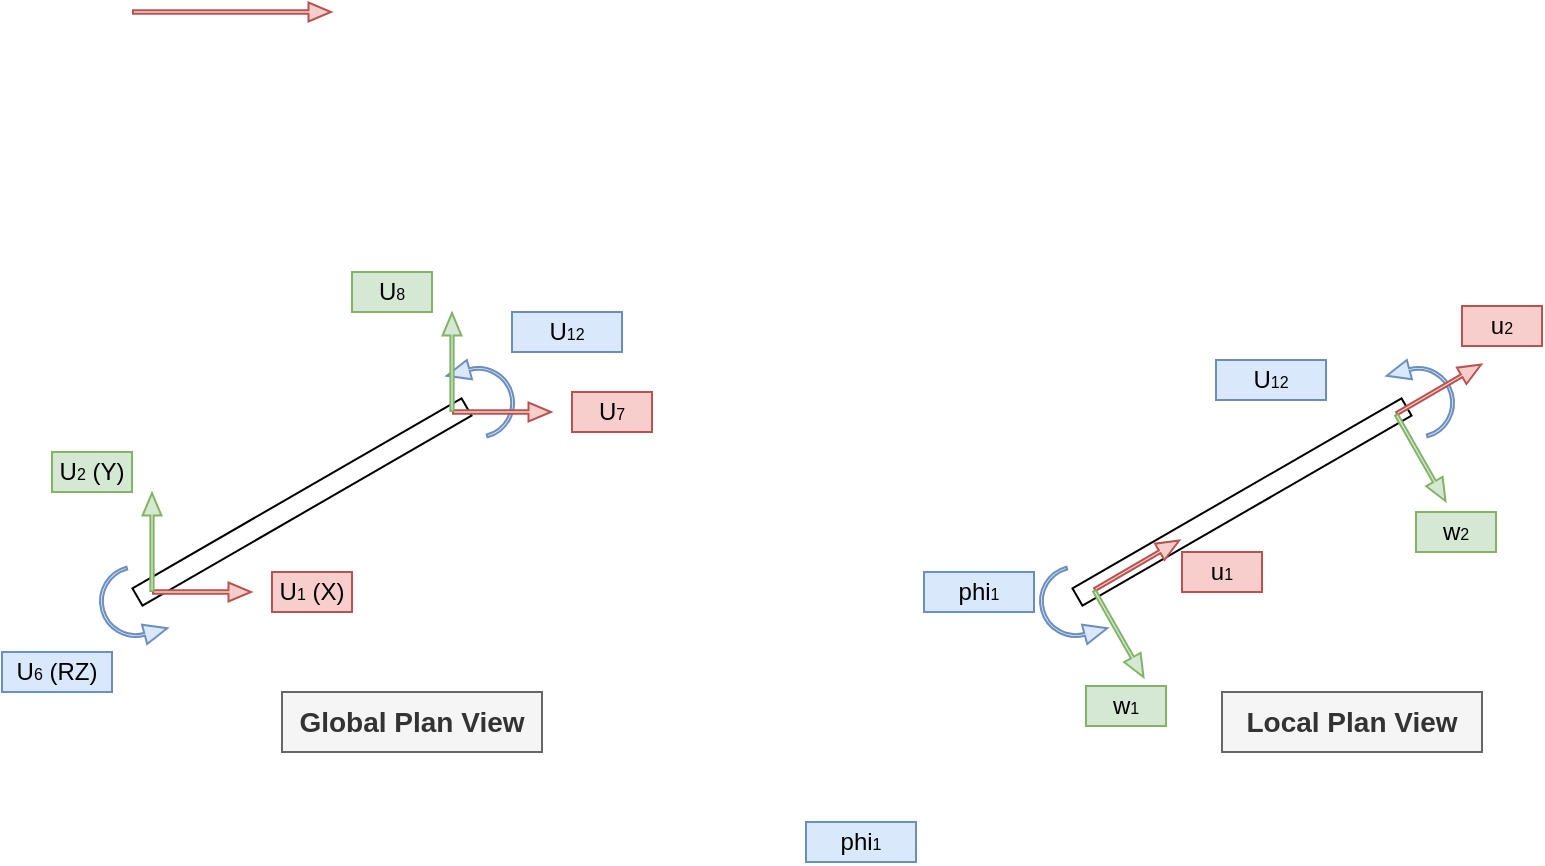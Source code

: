 <mxfile version="20.8.0" type="github">
  <diagram id="OI0vriiOYw0IQjDCD2Af" name="Page-1">
    <mxGraphModel dx="683" dy="382" grid="0" gridSize="10" guides="1" tooltips="1" connect="1" arrows="1" fold="1" page="1" pageScale="1" pageWidth="850" pageHeight="1100" math="0" shadow="0">
      <root>
        <mxCell id="0" />
        <mxCell id="1" parent="0" />
        <mxCell id="9HK9v7CUVEXX_2H5XjDw-4" value="" style="html=1;shadow=0;dashed=0;align=center;verticalAlign=middle;shape=mxgraph.arrows2.uTurnArrow;dy=0.71;arrowHead=10;dx2=11.72;rotation=-15;flipV=1;strokeWidth=1;fillColor=#dae8fc;strokeColor=#6c8ebf;" vertex="1" parent="1">
          <mxGeometry x="70" y="310" width="10" height="40" as="geometry" />
        </mxCell>
        <mxCell id="9HK9v7CUVEXX_2H5XjDw-5" value="" style="rounded=0;whiteSpace=wrap;html=1;rotation=-30;" vertex="1" parent="1">
          <mxGeometry x="75" y="270" width="190" height="10" as="geometry" />
        </mxCell>
        <mxCell id="9HK9v7CUVEXX_2H5XjDw-6" value="" style="shape=flexArrow;endArrow=classic;html=1;rounded=0;width=1.628;endSize=3.419;endWidth=6.831;fillColor=#f8cecc;strokeColor=#b85450;" edge="1" parent="1">
          <mxGeometry width="50" height="50" relative="1" as="geometry">
            <mxPoint x="95" y="320" as="sourcePoint" />
            <mxPoint x="145" y="320" as="targetPoint" />
          </mxGeometry>
        </mxCell>
        <mxCell id="9HK9v7CUVEXX_2H5XjDw-7" value="" style="shape=flexArrow;endArrow=classic;html=1;rounded=0;width=1.628;endSize=3.419;endWidth=6.831;fillColor=#f8cecc;strokeColor=#b85450;" edge="1" parent="1">
          <mxGeometry width="50" height="50" relative="1" as="geometry">
            <mxPoint x="85.0" y="30" as="sourcePoint" />
            <mxPoint x="185" y="30" as="targetPoint" />
          </mxGeometry>
        </mxCell>
        <mxCell id="9HK9v7CUVEXX_2H5XjDw-8" value="U&lt;font style=&quot;font-size: 8px;&quot;&gt;1&lt;/font&gt; (X)" style="text;html=1;strokeColor=#b85450;fillColor=#f8cecc;align=center;verticalAlign=middle;whiteSpace=wrap;rounded=0;strokeWidth=1;" vertex="1" parent="1">
          <mxGeometry x="155" y="310" width="40" height="20" as="geometry" />
        </mxCell>
        <mxCell id="9HK9v7CUVEXX_2H5XjDw-9" value="U&lt;font style=&quot;font-size: 8px;&quot;&gt;2&lt;/font&gt; (Y)" style="text;html=1;strokeColor=#82b366;fillColor=#d5e8d4;align=center;verticalAlign=middle;whiteSpace=wrap;rounded=0;strokeWidth=1;" vertex="1" parent="1">
          <mxGeometry x="45" y="250" width="40" height="20" as="geometry" />
        </mxCell>
        <mxCell id="9HK9v7CUVEXX_2H5XjDw-10" value="" style="shape=flexArrow;endArrow=classic;html=1;rounded=0;width=1.628;endSize=3.419;endWidth=6.831;fillColor=#d5e8d4;strokeColor=#82b366;" edge="1" parent="1">
          <mxGeometry width="50" height="50" relative="1" as="geometry">
            <mxPoint x="95" y="320" as="sourcePoint" />
            <mxPoint x="95" y="270" as="targetPoint" />
          </mxGeometry>
        </mxCell>
        <mxCell id="9HK9v7CUVEXX_2H5XjDw-11" value="U&lt;font style=&quot;font-size: 8px;&quot;&gt;6&lt;/font&gt; (RZ)" style="text;html=1;strokeColor=#6c8ebf;fillColor=#dae8fc;align=center;verticalAlign=middle;whiteSpace=wrap;rounded=0;strokeWidth=1;" vertex="1" parent="1">
          <mxGeometry x="20" y="350" width="55" height="20" as="geometry" />
        </mxCell>
        <mxCell id="9HK9v7CUVEXX_2H5XjDw-12" value="" style="html=1;shadow=0;dashed=0;align=center;verticalAlign=middle;shape=mxgraph.arrows2.uTurnArrow;dy=0.71;arrowHead=10;dx2=11.72;rotation=-195;flipV=1;strokeWidth=1;fillColor=#dae8fc;strokeColor=#6c8ebf;" vertex="1" parent="1">
          <mxGeometry x="265" y="200" width="10" height="40" as="geometry" />
        </mxCell>
        <mxCell id="9HK9v7CUVEXX_2H5XjDw-13" value="" style="shape=flexArrow;endArrow=classic;html=1;rounded=0;width=1.628;endSize=3.419;endWidth=6.831;fillColor=#f8cecc;strokeColor=#b85450;" edge="1" parent="1">
          <mxGeometry width="50" height="50" relative="1" as="geometry">
            <mxPoint x="245" y="230" as="sourcePoint" />
            <mxPoint x="295" y="230" as="targetPoint" />
          </mxGeometry>
        </mxCell>
        <mxCell id="9HK9v7CUVEXX_2H5XjDw-14" value="U&lt;font style=&quot;font-size: 8px;&quot;&gt;7&lt;/font&gt;" style="text;html=1;strokeColor=#b85450;fillColor=#f8cecc;align=center;verticalAlign=middle;whiteSpace=wrap;rounded=0;strokeWidth=1;" vertex="1" parent="1">
          <mxGeometry x="305" y="220" width="40" height="20" as="geometry" />
        </mxCell>
        <mxCell id="9HK9v7CUVEXX_2H5XjDw-15" value="U&lt;font style=&quot;font-size: 8px;&quot;&gt;8&lt;/font&gt;" style="text;html=1;strokeColor=#82b366;fillColor=#d5e8d4;align=center;verticalAlign=middle;whiteSpace=wrap;rounded=0;strokeWidth=1;" vertex="1" parent="1">
          <mxGeometry x="195" y="160" width="40" height="20" as="geometry" />
        </mxCell>
        <mxCell id="9HK9v7CUVEXX_2H5XjDw-16" value="" style="shape=flexArrow;endArrow=classic;html=1;rounded=0;width=1.628;endSize=3.419;endWidth=6.831;fillColor=#d5e8d4;strokeColor=#82b366;" edge="1" parent="1">
          <mxGeometry width="50" height="50" relative="1" as="geometry">
            <mxPoint x="245" y="230" as="sourcePoint" />
            <mxPoint x="245" y="180" as="targetPoint" />
          </mxGeometry>
        </mxCell>
        <mxCell id="9HK9v7CUVEXX_2H5XjDw-17" value="U&lt;span style=&quot;font-size: 8px;&quot;&gt;12&lt;/span&gt;" style="text;html=1;strokeColor=#6c8ebf;fillColor=#dae8fc;align=center;verticalAlign=middle;whiteSpace=wrap;rounded=0;strokeWidth=1;" vertex="1" parent="1">
          <mxGeometry x="275" y="180" width="55" height="20" as="geometry" />
        </mxCell>
        <mxCell id="9HK9v7CUVEXX_2H5XjDw-18" value="&lt;b&gt;&lt;font style=&quot;font-size: 14px;&quot;&gt;Global Plan View&lt;/font&gt;&lt;/b&gt;" style="text;html=1;strokeColor=#666666;fillColor=#f5f5f5;align=center;verticalAlign=middle;whiteSpace=wrap;rounded=0;strokeWidth=1;fontSize=8;fontColor=#333333;" vertex="1" parent="1">
          <mxGeometry x="160" y="370" width="130" height="30" as="geometry" />
        </mxCell>
        <mxCell id="9HK9v7CUVEXX_2H5XjDw-19" value="" style="html=1;shadow=0;dashed=0;align=center;verticalAlign=middle;shape=mxgraph.arrows2.uTurnArrow;dy=0.71;arrowHead=10;dx2=11.72;rotation=-15;flipV=1;strokeWidth=1;fillColor=#dae8fc;strokeColor=#6c8ebf;" vertex="1" parent="1">
          <mxGeometry x="540" y="310" width="10" height="40" as="geometry" />
        </mxCell>
        <mxCell id="9HK9v7CUVEXX_2H5XjDw-20" value="" style="rounded=0;whiteSpace=wrap;html=1;rotation=-30;" vertex="1" parent="1">
          <mxGeometry x="545" y="270" width="190" height="10" as="geometry" />
        </mxCell>
        <mxCell id="9HK9v7CUVEXX_2H5XjDw-22" value="u&lt;font style=&quot;font-size: 8px;&quot;&gt;1&lt;/font&gt;" style="text;html=1;strokeColor=#b85450;fillColor=#f8cecc;align=center;verticalAlign=middle;whiteSpace=wrap;rounded=0;strokeWidth=1;" vertex="1" parent="1">
          <mxGeometry x="610" y="300" width="40" height="20" as="geometry" />
        </mxCell>
        <mxCell id="9HK9v7CUVEXX_2H5XjDw-23" value="w&lt;font style=&quot;font-size: 8px;&quot;&gt;1&lt;/font&gt;" style="text;html=1;strokeColor=#82b366;fillColor=#d5e8d4;align=center;verticalAlign=middle;whiteSpace=wrap;rounded=0;strokeWidth=1;" vertex="1" parent="1">
          <mxGeometry x="562" y="367" width="40" height="20" as="geometry" />
        </mxCell>
        <mxCell id="9HK9v7CUVEXX_2H5XjDw-25" value="phi&lt;font style=&quot;font-size: 8px;&quot;&gt;1&lt;/font&gt;" style="text;html=1;strokeColor=#6c8ebf;fillColor=#dae8fc;align=center;verticalAlign=middle;whiteSpace=wrap;rounded=0;strokeWidth=1;" vertex="1" parent="1">
          <mxGeometry x="481" y="310" width="55" height="20" as="geometry" />
        </mxCell>
        <mxCell id="9HK9v7CUVEXX_2H5XjDw-26" value="" style="html=1;shadow=0;dashed=0;align=center;verticalAlign=middle;shape=mxgraph.arrows2.uTurnArrow;dy=0.71;arrowHead=10;dx2=11.72;rotation=-195;flipV=1;strokeWidth=1;fillColor=#dae8fc;strokeColor=#6c8ebf;" vertex="1" parent="1">
          <mxGeometry x="735" y="200" width="10" height="40" as="geometry" />
        </mxCell>
        <mxCell id="9HK9v7CUVEXX_2H5XjDw-28" value="u&lt;font style=&quot;font-size: 8px;&quot;&gt;2&lt;/font&gt;" style="text;html=1;strokeColor=#b85450;fillColor=#f8cecc;align=center;verticalAlign=middle;whiteSpace=wrap;rounded=0;strokeWidth=1;" vertex="1" parent="1">
          <mxGeometry x="750" y="177" width="40" height="20" as="geometry" />
        </mxCell>
        <mxCell id="9HK9v7CUVEXX_2H5XjDw-29" value="w&lt;font style=&quot;font-size: 8px;&quot;&gt;2&lt;/font&gt;" style="text;html=1;strokeColor=#82b366;fillColor=#d5e8d4;align=center;verticalAlign=middle;whiteSpace=wrap;rounded=0;strokeWidth=1;" vertex="1" parent="1">
          <mxGeometry x="727" y="280" width="40" height="20" as="geometry" />
        </mxCell>
        <mxCell id="9HK9v7CUVEXX_2H5XjDw-31" value="U&lt;span style=&quot;font-size: 8px;&quot;&gt;12&lt;/span&gt;" style="text;html=1;strokeColor=#6c8ebf;fillColor=#dae8fc;align=center;verticalAlign=middle;whiteSpace=wrap;rounded=0;strokeWidth=1;" vertex="1" parent="1">
          <mxGeometry x="627" y="204" width="55" height="20" as="geometry" />
        </mxCell>
        <mxCell id="9HK9v7CUVEXX_2H5XjDw-32" value="&lt;b&gt;&lt;font style=&quot;font-size: 14px;&quot;&gt;Local Plan View&lt;/font&gt;&lt;/b&gt;" style="text;html=1;strokeColor=#666666;fillColor=#f5f5f5;align=center;verticalAlign=middle;whiteSpace=wrap;rounded=0;strokeWidth=1;fontSize=8;fontColor=#333333;" vertex="1" parent="1">
          <mxGeometry x="630" y="370" width="130" height="30" as="geometry" />
        </mxCell>
        <mxCell id="9HK9v7CUVEXX_2H5XjDw-21" value="" style="shape=flexArrow;endArrow=classic;html=1;rounded=0;width=1.628;endSize=3.419;endWidth=6.831;fillColor=#f8cecc;strokeColor=#b85450;" edge="1" parent="1">
          <mxGeometry width="50" height="50" relative="1" as="geometry">
            <mxPoint x="566" y="319" as="sourcePoint" />
            <mxPoint x="609" y="294" as="targetPoint" />
          </mxGeometry>
        </mxCell>
        <mxCell id="9HK9v7CUVEXX_2H5XjDw-24" value="" style="shape=flexArrow;endArrow=classic;html=1;rounded=0;width=1.628;endSize=3.419;endWidth=6.831;fillColor=#d5e8d4;strokeColor=#82b366;" edge="1" parent="1">
          <mxGeometry width="50" height="50" relative="1" as="geometry">
            <mxPoint x="566" y="319" as="sourcePoint" />
            <mxPoint x="591" y="363" as="targetPoint" />
          </mxGeometry>
        </mxCell>
        <mxCell id="9HK9v7CUVEXX_2H5XjDw-34" value="" style="shape=flexArrow;endArrow=classic;html=1;rounded=0;width=1.628;endSize=3.419;endWidth=6.831;fillColor=#f8cecc;strokeColor=#b85450;" edge="1" parent="1">
          <mxGeometry width="50" height="50" relative="1" as="geometry">
            <mxPoint x="717" y="231" as="sourcePoint" />
            <mxPoint x="760" y="206" as="targetPoint" />
          </mxGeometry>
        </mxCell>
        <mxCell id="9HK9v7CUVEXX_2H5XjDw-35" value="" style="shape=flexArrow;endArrow=classic;html=1;rounded=0;width=1.628;endSize=3.419;endWidth=6.831;fillColor=#d5e8d4;strokeColor=#82b366;" edge="1" parent="1">
          <mxGeometry width="50" height="50" relative="1" as="geometry">
            <mxPoint x="717" y="231" as="sourcePoint" />
            <mxPoint x="742" y="275" as="targetPoint" />
          </mxGeometry>
        </mxCell>
        <mxCell id="9HK9v7CUVEXX_2H5XjDw-36" value="phi&lt;font style=&quot;font-size: 8px;&quot;&gt;1&lt;/font&gt;" style="text;html=1;strokeColor=#6c8ebf;fillColor=#dae8fc;align=center;verticalAlign=middle;whiteSpace=wrap;rounded=0;strokeWidth=1;" vertex="1" parent="1">
          <mxGeometry x="422" y="435" width="55" height="20" as="geometry" />
        </mxCell>
      </root>
    </mxGraphModel>
  </diagram>
</mxfile>
